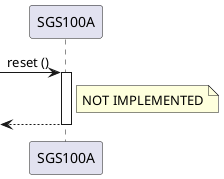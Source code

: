 @startuml

participant SGS100A as sgs

[-> sgs ++: reset ()
note right of sgs: NOT IMPLEMENTED
return

@enduml